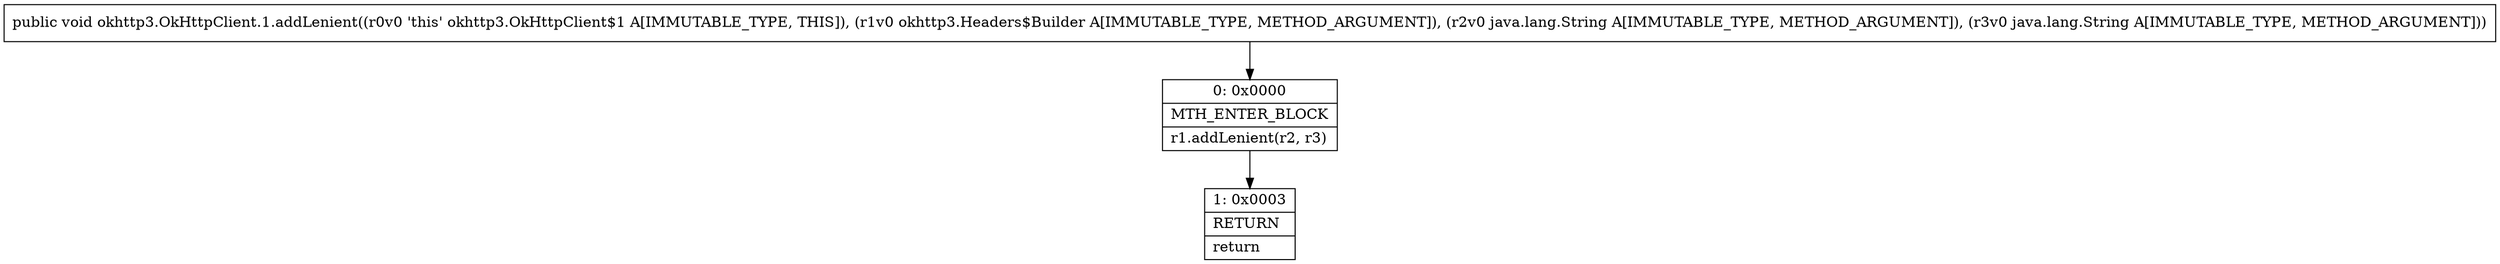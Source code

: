 digraph "CFG forokhttp3.OkHttpClient.1.addLenient(Lokhttp3\/Headers$Builder;Ljava\/lang\/String;Ljava\/lang\/String;)V" {
Node_0 [shape=record,label="{0\:\ 0x0000|MTH_ENTER_BLOCK\l|r1.addLenient(r2, r3)\l}"];
Node_1 [shape=record,label="{1\:\ 0x0003|RETURN\l|return\l}"];
MethodNode[shape=record,label="{public void okhttp3.OkHttpClient.1.addLenient((r0v0 'this' okhttp3.OkHttpClient$1 A[IMMUTABLE_TYPE, THIS]), (r1v0 okhttp3.Headers$Builder A[IMMUTABLE_TYPE, METHOD_ARGUMENT]), (r2v0 java.lang.String A[IMMUTABLE_TYPE, METHOD_ARGUMENT]), (r3v0 java.lang.String A[IMMUTABLE_TYPE, METHOD_ARGUMENT])) }"];
MethodNode -> Node_0;
Node_0 -> Node_1;
}

